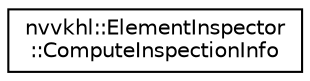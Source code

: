 digraph "Graphical Class Hierarchy"
{
 // LATEX_PDF_SIZE
  edge [fontname="Helvetica",fontsize="10",labelfontname="Helvetica",labelfontsize="10"];
  node [fontname="Helvetica",fontsize="10",shape=record];
  rankdir="LR";
  Node0 [label="nvvkhl::ElementInspector\l::ComputeInspectionInfo",height=0.2,width=0.4,color="black", fillcolor="white", style="filled",URL="$structnvvkhl_1_1_element_inspector_1_1_compute_inspection_info.html",tooltip=" "];
}
